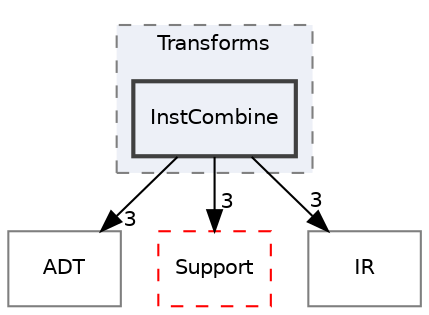 digraph "include/llvm/Transforms/InstCombine"
{
 // LATEX_PDF_SIZE
  bgcolor="transparent";
  edge [fontname="Helvetica",fontsize="10",labelfontname="Helvetica",labelfontsize="10"];
  node [fontname="Helvetica",fontsize="10",shape="box"];
  compound=true
  subgraph clusterdir_5625ec55672b6ae9c183a884d9f7b761 {
    graph [ bgcolor="#edf0f7", pencolor="grey50", style="filled,dashed,", label="Transforms", fontname="Helvetica", fontsize="10", URL="dir_5625ec55672b6ae9c183a884d9f7b761.html"]
  dir_321e17720224ff90d1b547cd27d173ea [label="InstCombine", style="filled,bold,", fillcolor="#edf0f7", color="grey25", URL="dir_321e17720224ff90d1b547cd27d173ea.html"];
  }
  dir_32453792af2ba70c54e3ccae3a790d1b [label="ADT", style="", fillcolor="#edf0f7", color="grey50", URL="dir_32453792af2ba70c54e3ccae3a790d1b.html"];
  dir_ae1e398ac700924fa434b51c248a5531 [label="Support", style="dashed,", fillcolor="#edf0f7", color="red", URL="dir_ae1e398ac700924fa434b51c248a5531.html"];
  dir_c3e93f23a4a31c717998b98ce143b7c0 [label="IR", style="", fillcolor="#edf0f7", color="grey50", URL="dir_c3e93f23a4a31c717998b98ce143b7c0.html"];
  dir_321e17720224ff90d1b547cd27d173ea->dir_32453792af2ba70c54e3ccae3a790d1b [headlabel="3", labeldistance=1.5 headhref="dir_000083_000001.html"];
  dir_321e17720224ff90d1b547cd27d173ea->dir_ae1e398ac700924fa434b51c248a5531 [headlabel="3", labeldistance=1.5 headhref="dir_000083_000182.html"];
  dir_321e17720224ff90d1b547cd27d173ea->dir_c3e93f23a4a31c717998b98ce143b7c0 [headlabel="3", labeldistance=1.5 headhref="dir_000083_000091.html"];
}
